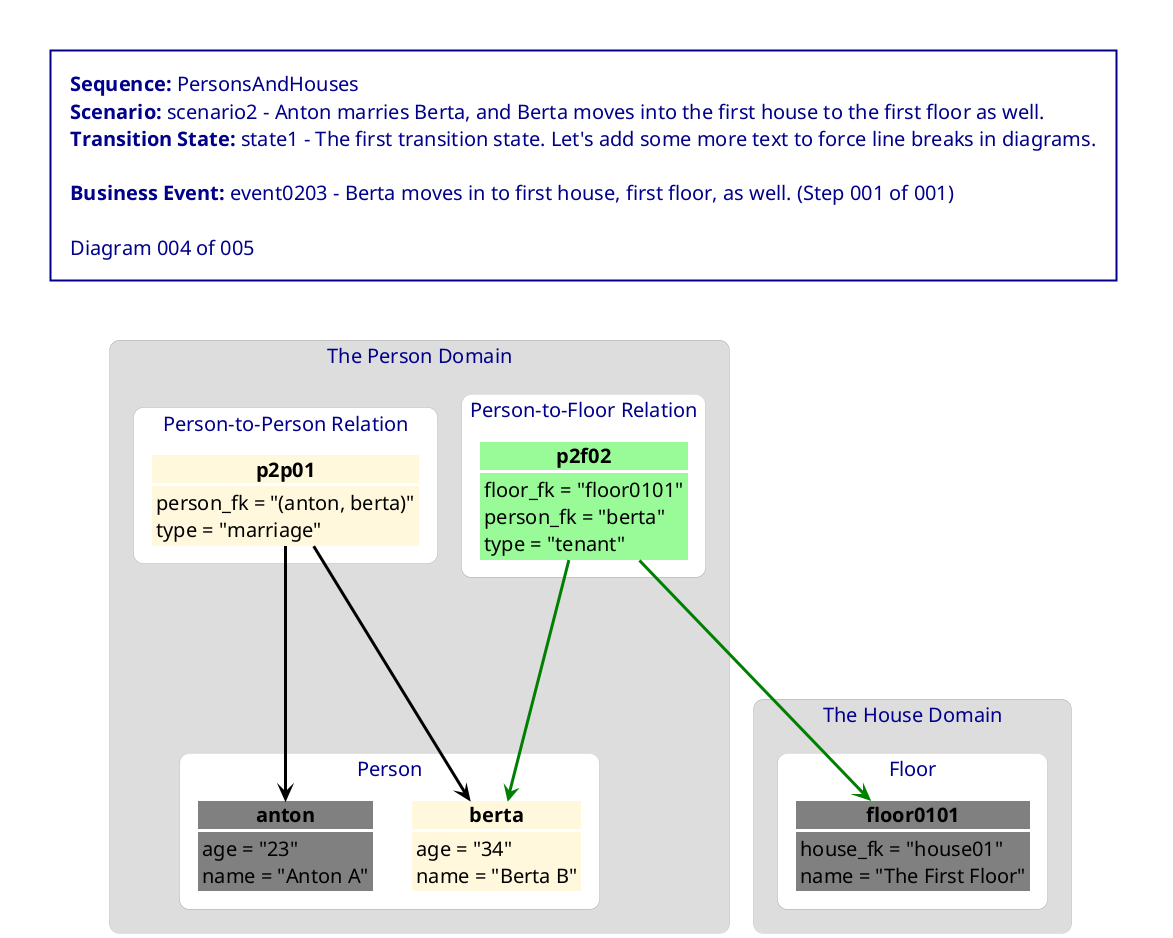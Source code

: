 @startuml PersonsAndHouses_scenario2_state1_004_event0203_001

<style>
    Shadowing false
    Rectangle {
        FontSize 18
        FontStyle bold
        HorizontalAlignment left
        LineThickness 0
        RoundCorner 20
    }
    Object {
        FontSize 20
        FontStyle normal
        HorizontalAlignment left
        LineColor white
        LineThickness 3
        RoundCorner 20
    }
    Arrow {
        LineThickness 3
    }
    Title {
        BackgroundColor white
        FontColor darkblue
        FontSize 20
        FontStyle normal
        HorizontalAlignment left
        LineColor darkblue
        LineThickness 2
        Margin 50
        Padding 20
    }
</style>

title \
<b>Sequence:</b> PersonsAndHouses\n\
<b>Scenario:</b> scenario2 - Anton marries Berta, and Berta moves into the first house to the first floor as well.\n\
<b>Transition State:</b> state1 - The first transition state. Let's add some more text to force line breaks in diagrams.\n\n\
<b>Business Event:</b> event0203 - Berta moves in to first house, first floor, as well. (Step 001 of 001)\n\n\
Diagram 004 of 005

rectangle "The House Domain" as housedomain #DDDDDD {
    rectangle "Floor" as housedomain_floorclass #white {
        object "<color:black><b>floor0101</b></color>" as housedomain_floorclass_floor0101 #grey {
            <color:black>house_fk = "house01"</color>
            <color:black>name = "The First Floor"</color>
        }
    }
}
rectangle "The Person Domain" as persondomain #DDDDDD {
    rectangle "Person-to-Floor Relation" as persondomain_p2fclass #white {
        object "<color:black><b>p2f02</b></color>" as persondomain_p2fclass_p2f02 #palegreen {
            <color:black>floor_fk = "floor0101"</color>
            <color:black>person_fk = "berta"</color>
            <color:black>type = "tenant"</color>
        }
    }
    rectangle "Person-to-Person Relation" as persondomain_p2pclass #white {
        object "<color:black><b>p2p01</b></color>" as persondomain_p2pclass_p2p01 #cornsilk {
            <color:black>person_fk = "(anton, berta)"</color>
            <color:black>type = "marriage"</color>
        }
    }
    rectangle "Person" as persondomain_personclass #white {
        object "<color:black><b>anton</b></color>" as persondomain_personclass_anton #grey {
            <color:black>age = "23"</color>
            <color:black>name = "Anton A"</color>
        }
        object "<color:black><b>berta</b></color>" as persondomain_personclass_berta #cornsilk {
            <color:black>age = "34"</color>
            <color:black>name = "Berta B"</color>
        }
    }
}

persondomain_p2fclass_p2f02 ----> housedomain_floorclass_floor0101 #green
persondomain_p2fclass_p2f02 ----> persondomain_personclass_berta #green
persondomain_p2pclass_p2p01 ----> persondomain_personclass_anton #black
persondomain_p2pclass_p2p01 ----> persondomain_personclass_berta #black

@enduml
